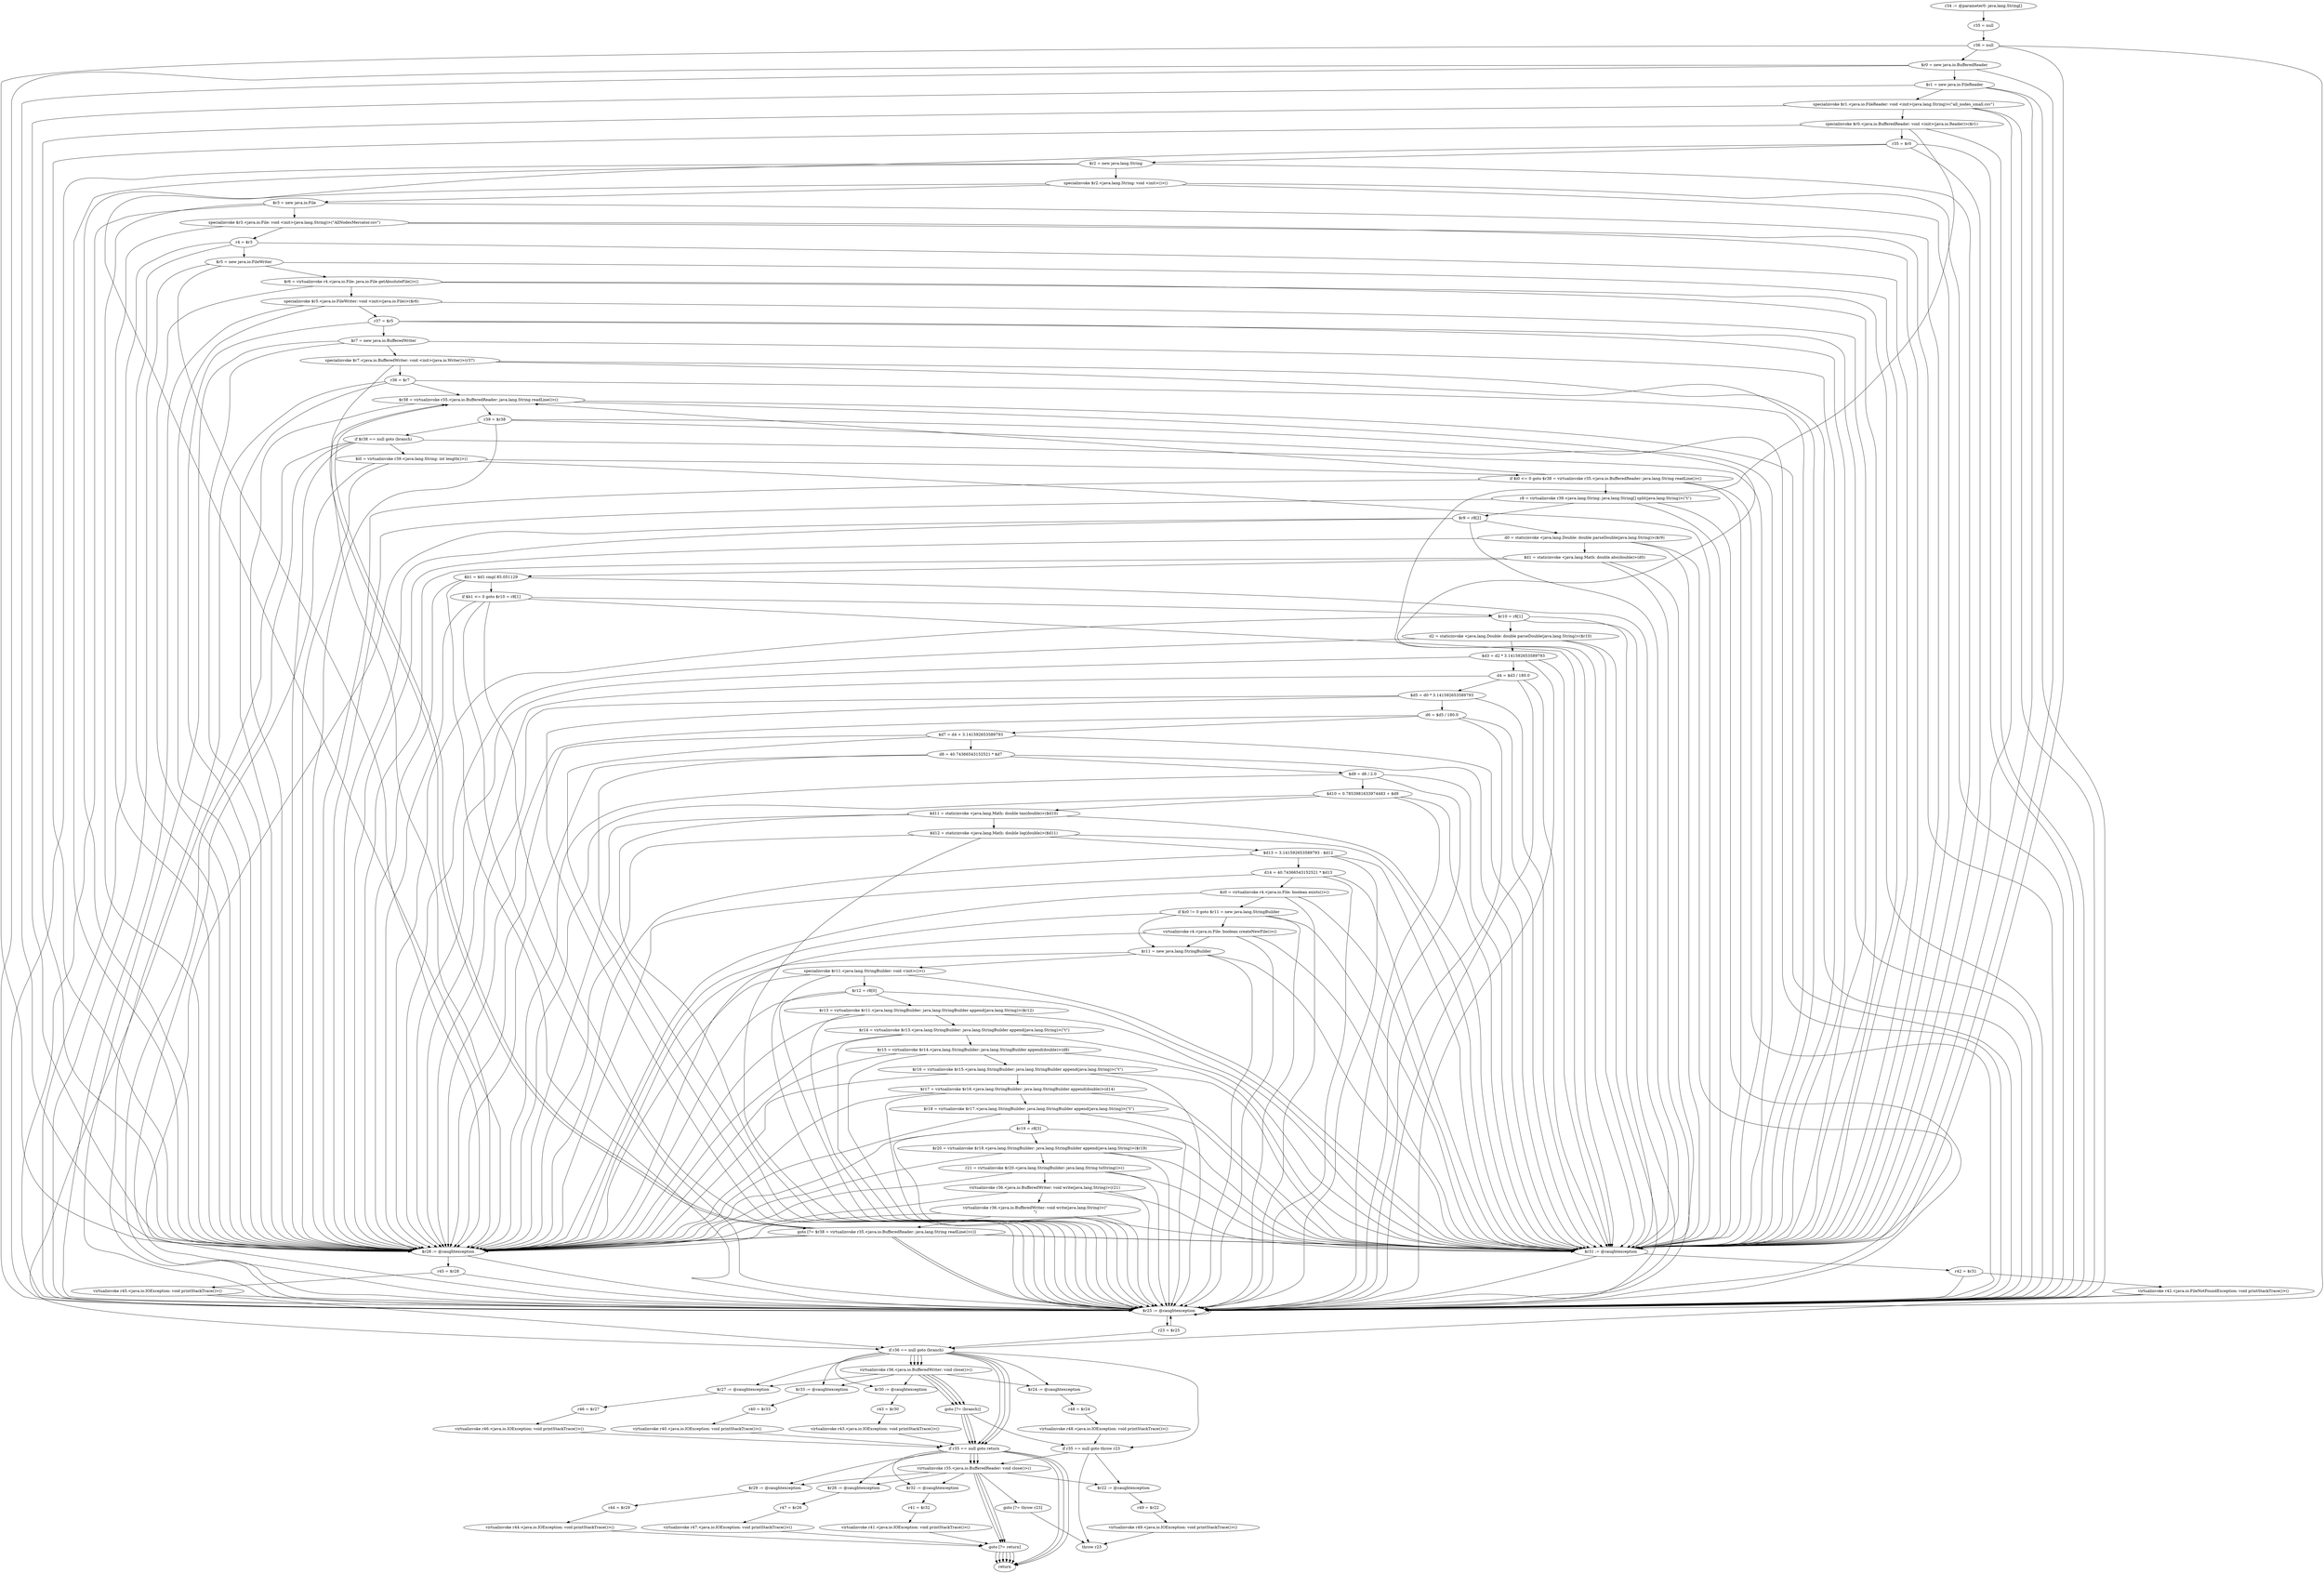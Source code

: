 digraph "unitGraph" {
    "r34 := @parameter0: java.lang.String[]"
    "r35 = null"
    "r36 = null"
    "$r0 = new java.io.BufferedReader"
    "$r1 = new java.io.FileReader"
    "specialinvoke $r1.<java.io.FileReader: void <init>(java.lang.String)>(\"all_nodes_small.csv\")"
    "specialinvoke $r0.<java.io.BufferedReader: void <init>(java.io.Reader)>($r1)"
    "r35 = $r0"
    "$r2 = new java.lang.String"
    "specialinvoke $r2.<java.lang.String: void <init>()>()"
    "$r3 = new java.io.File"
    "specialinvoke $r3.<java.io.File: void <init>(java.lang.String)>(\"AllNodesMercator.csv\")"
    "r4 = $r3"
    "$r5 = new java.io.FileWriter"
    "$r6 = virtualinvoke r4.<java.io.File: java.io.File getAbsoluteFile()>()"
    "specialinvoke $r5.<java.io.FileWriter: void <init>(java.io.File)>($r6)"
    "r37 = $r5"
    "$r7 = new java.io.BufferedWriter"
    "specialinvoke $r7.<java.io.BufferedWriter: void <init>(java.io.Writer)>(r37)"
    "r36 = $r7"
    "$r38 = virtualinvoke r35.<java.io.BufferedReader: java.lang.String readLine()>()"
    "r39 = $r38"
    "if $r38 == null goto (branch)"
    "$i0 = virtualinvoke r39.<java.lang.String: int length()>()"
    "if $i0 <= 0 goto $r38 = virtualinvoke r35.<java.io.BufferedReader: java.lang.String readLine()>()"
    "r8 = virtualinvoke r39.<java.lang.String: java.lang.String[] split(java.lang.String)>(\"\t\")"
    "$r9 = r8[2]"
    "d0 = staticinvoke <java.lang.Double: double parseDouble(java.lang.String)>($r9)"
    "$d1 = staticinvoke <java.lang.Math: double abs(double)>(d0)"
    "$b1 = $d1 cmpl 85.051129"
    "if $b1 <= 0 goto $r10 = r8[1]"
    "goto [?= $r38 = virtualinvoke r35.<java.io.BufferedReader: java.lang.String readLine()>()]"
    "$r10 = r8[1]"
    "d2 = staticinvoke <java.lang.Double: double parseDouble(java.lang.String)>($r10)"
    "$d3 = d2 * 3.141592653589793"
    "d4 = $d3 / 180.0"
    "$d5 = d0 * 3.141592653589793"
    "d6 = $d5 / 180.0"
    "$d7 = d4 + 3.141592653589793"
    "d8 = 40.74366543152521 * $d7"
    "$d9 = d6 / 2.0"
    "$d10 = 0.7853981633974483 + $d9"
    "$d11 = staticinvoke <java.lang.Math: double tan(double)>($d10)"
    "$d12 = staticinvoke <java.lang.Math: double log(double)>($d11)"
    "$d13 = 3.141592653589793 - $d12"
    "d14 = 40.74366543152521 * $d13"
    "$z0 = virtualinvoke r4.<java.io.File: boolean exists()>()"
    "if $z0 != 0 goto $r11 = new java.lang.StringBuilder"
    "virtualinvoke r4.<java.io.File: boolean createNewFile()>()"
    "$r11 = new java.lang.StringBuilder"
    "specialinvoke $r11.<java.lang.StringBuilder: void <init>()>()"
    "$r12 = r8[0]"
    "$r13 = virtualinvoke $r11.<java.lang.StringBuilder: java.lang.StringBuilder append(java.lang.String)>($r12)"
    "$r14 = virtualinvoke $r13.<java.lang.StringBuilder: java.lang.StringBuilder append(java.lang.String)>(\"\t\")"
    "$r15 = virtualinvoke $r14.<java.lang.StringBuilder: java.lang.StringBuilder append(double)>(d8)"
    "$r16 = virtualinvoke $r15.<java.lang.StringBuilder: java.lang.StringBuilder append(java.lang.String)>(\"\t\")"
    "$r17 = virtualinvoke $r16.<java.lang.StringBuilder: java.lang.StringBuilder append(double)>(d14)"
    "$r18 = virtualinvoke $r17.<java.lang.StringBuilder: java.lang.StringBuilder append(java.lang.String)>(\"\t\")"
    "$r19 = r8[3]"
    "$r20 = virtualinvoke $r18.<java.lang.StringBuilder: java.lang.StringBuilder append(java.lang.String)>($r19)"
    "r21 = virtualinvoke $r20.<java.lang.StringBuilder: java.lang.String toString()>()"
    "virtualinvoke r36.<java.io.BufferedWriter: void write(java.lang.String)>(r21)"
    "virtualinvoke r36.<java.io.BufferedWriter: void write(java.lang.String)>(\"\n\")"
    "if r36 == null goto (branch)"
    "virtualinvoke r36.<java.io.BufferedWriter: void close()>()"
    "goto [?= (branch)]"
    "$r33 := @caughtexception"
    "r40 = $r33"
    "virtualinvoke r40.<java.io.IOException: void printStackTrace()>()"
    "if r35 == null goto return"
    "virtualinvoke r35.<java.io.BufferedReader: void close()>()"
    "goto [?= return]"
    "$r32 := @caughtexception"
    "r41 = $r32"
    "virtualinvoke r41.<java.io.IOException: void printStackTrace()>()"
    "$r31 := @caughtexception"
    "r42 = $r31"
    "virtualinvoke r42.<java.io.FileNotFoundException: void printStackTrace()>()"
    "$r30 := @caughtexception"
    "r43 = $r30"
    "virtualinvoke r43.<java.io.IOException: void printStackTrace()>()"
    "$r29 := @caughtexception"
    "r44 = $r29"
    "virtualinvoke r44.<java.io.IOException: void printStackTrace()>()"
    "$r28 := @caughtexception"
    "r45 = $r28"
    "virtualinvoke r45.<java.io.IOException: void printStackTrace()>()"
    "$r27 := @caughtexception"
    "r46 = $r27"
    "virtualinvoke r46.<java.io.IOException: void printStackTrace()>()"
    "$r26 := @caughtexception"
    "r47 = $r26"
    "virtualinvoke r47.<java.io.IOException: void printStackTrace()>()"
    "$r25 := @caughtexception"
    "r23 = $r25"
    "$r24 := @caughtexception"
    "r48 = $r24"
    "virtualinvoke r48.<java.io.IOException: void printStackTrace()>()"
    "if r35 == null goto throw r23"
    "goto [?= throw r23]"
    "$r22 := @caughtexception"
    "r49 = $r22"
    "virtualinvoke r49.<java.io.IOException: void printStackTrace()>()"
    "throw r23"
    "return"
    "r34 := @parameter0: java.lang.String[]"->"r35 = null";
    "r35 = null"->"r36 = null";
    "r36 = null"->"$r31 := @caughtexception";
    "r36 = null"->"$r28 := @caughtexception";
    "r36 = null"->"$r25 := @caughtexception";
    "r36 = null"->"$r0 = new java.io.BufferedReader";
    "$r0 = new java.io.BufferedReader"->"$r31 := @caughtexception";
    "$r0 = new java.io.BufferedReader"->"$r28 := @caughtexception";
    "$r0 = new java.io.BufferedReader"->"$r25 := @caughtexception";
    "$r0 = new java.io.BufferedReader"->"$r1 = new java.io.FileReader";
    "$r1 = new java.io.FileReader"->"$r31 := @caughtexception";
    "$r1 = new java.io.FileReader"->"$r28 := @caughtexception";
    "$r1 = new java.io.FileReader"->"$r25 := @caughtexception";
    "$r1 = new java.io.FileReader"->"specialinvoke $r1.<java.io.FileReader: void <init>(java.lang.String)>(\"all_nodes_small.csv\")";
    "specialinvoke $r1.<java.io.FileReader: void <init>(java.lang.String)>(\"all_nodes_small.csv\")"->"$r31 := @caughtexception";
    "specialinvoke $r1.<java.io.FileReader: void <init>(java.lang.String)>(\"all_nodes_small.csv\")"->"$r28 := @caughtexception";
    "specialinvoke $r1.<java.io.FileReader: void <init>(java.lang.String)>(\"all_nodes_small.csv\")"->"$r25 := @caughtexception";
    "specialinvoke $r1.<java.io.FileReader: void <init>(java.lang.String)>(\"all_nodes_small.csv\")"->"specialinvoke $r0.<java.io.BufferedReader: void <init>(java.io.Reader)>($r1)";
    "specialinvoke $r0.<java.io.BufferedReader: void <init>(java.io.Reader)>($r1)"->"$r31 := @caughtexception";
    "specialinvoke $r0.<java.io.BufferedReader: void <init>(java.io.Reader)>($r1)"->"$r28 := @caughtexception";
    "specialinvoke $r0.<java.io.BufferedReader: void <init>(java.io.Reader)>($r1)"->"$r25 := @caughtexception";
    "specialinvoke $r0.<java.io.BufferedReader: void <init>(java.io.Reader)>($r1)"->"r35 = $r0";
    "r35 = $r0"->"$r31 := @caughtexception";
    "r35 = $r0"->"$r28 := @caughtexception";
    "r35 = $r0"->"$r25 := @caughtexception";
    "r35 = $r0"->"$r2 = new java.lang.String";
    "$r2 = new java.lang.String"->"$r31 := @caughtexception";
    "$r2 = new java.lang.String"->"$r28 := @caughtexception";
    "$r2 = new java.lang.String"->"$r25 := @caughtexception";
    "$r2 = new java.lang.String"->"specialinvoke $r2.<java.lang.String: void <init>()>()";
    "specialinvoke $r2.<java.lang.String: void <init>()>()"->"$r31 := @caughtexception";
    "specialinvoke $r2.<java.lang.String: void <init>()>()"->"$r28 := @caughtexception";
    "specialinvoke $r2.<java.lang.String: void <init>()>()"->"$r25 := @caughtexception";
    "specialinvoke $r2.<java.lang.String: void <init>()>()"->"$r3 = new java.io.File";
    "$r3 = new java.io.File"->"$r31 := @caughtexception";
    "$r3 = new java.io.File"->"$r28 := @caughtexception";
    "$r3 = new java.io.File"->"$r25 := @caughtexception";
    "$r3 = new java.io.File"->"specialinvoke $r3.<java.io.File: void <init>(java.lang.String)>(\"AllNodesMercator.csv\")";
    "specialinvoke $r3.<java.io.File: void <init>(java.lang.String)>(\"AllNodesMercator.csv\")"->"$r31 := @caughtexception";
    "specialinvoke $r3.<java.io.File: void <init>(java.lang.String)>(\"AllNodesMercator.csv\")"->"$r28 := @caughtexception";
    "specialinvoke $r3.<java.io.File: void <init>(java.lang.String)>(\"AllNodesMercator.csv\")"->"$r25 := @caughtexception";
    "specialinvoke $r3.<java.io.File: void <init>(java.lang.String)>(\"AllNodesMercator.csv\")"->"r4 = $r3";
    "r4 = $r3"->"$r31 := @caughtexception";
    "r4 = $r3"->"$r28 := @caughtexception";
    "r4 = $r3"->"$r25 := @caughtexception";
    "r4 = $r3"->"$r5 = new java.io.FileWriter";
    "$r5 = new java.io.FileWriter"->"$r31 := @caughtexception";
    "$r5 = new java.io.FileWriter"->"$r28 := @caughtexception";
    "$r5 = new java.io.FileWriter"->"$r25 := @caughtexception";
    "$r5 = new java.io.FileWriter"->"$r6 = virtualinvoke r4.<java.io.File: java.io.File getAbsoluteFile()>()";
    "$r6 = virtualinvoke r4.<java.io.File: java.io.File getAbsoluteFile()>()"->"$r31 := @caughtexception";
    "$r6 = virtualinvoke r4.<java.io.File: java.io.File getAbsoluteFile()>()"->"$r28 := @caughtexception";
    "$r6 = virtualinvoke r4.<java.io.File: java.io.File getAbsoluteFile()>()"->"$r25 := @caughtexception";
    "$r6 = virtualinvoke r4.<java.io.File: java.io.File getAbsoluteFile()>()"->"specialinvoke $r5.<java.io.FileWriter: void <init>(java.io.File)>($r6)";
    "specialinvoke $r5.<java.io.FileWriter: void <init>(java.io.File)>($r6)"->"$r31 := @caughtexception";
    "specialinvoke $r5.<java.io.FileWriter: void <init>(java.io.File)>($r6)"->"$r28 := @caughtexception";
    "specialinvoke $r5.<java.io.FileWriter: void <init>(java.io.File)>($r6)"->"$r25 := @caughtexception";
    "specialinvoke $r5.<java.io.FileWriter: void <init>(java.io.File)>($r6)"->"r37 = $r5";
    "r37 = $r5"->"$r31 := @caughtexception";
    "r37 = $r5"->"$r28 := @caughtexception";
    "r37 = $r5"->"$r25 := @caughtexception";
    "r37 = $r5"->"$r7 = new java.io.BufferedWriter";
    "$r7 = new java.io.BufferedWriter"->"$r31 := @caughtexception";
    "$r7 = new java.io.BufferedWriter"->"$r28 := @caughtexception";
    "$r7 = new java.io.BufferedWriter"->"$r25 := @caughtexception";
    "$r7 = new java.io.BufferedWriter"->"specialinvoke $r7.<java.io.BufferedWriter: void <init>(java.io.Writer)>(r37)";
    "specialinvoke $r7.<java.io.BufferedWriter: void <init>(java.io.Writer)>(r37)"->"$r31 := @caughtexception";
    "specialinvoke $r7.<java.io.BufferedWriter: void <init>(java.io.Writer)>(r37)"->"$r28 := @caughtexception";
    "specialinvoke $r7.<java.io.BufferedWriter: void <init>(java.io.Writer)>(r37)"->"$r25 := @caughtexception";
    "specialinvoke $r7.<java.io.BufferedWriter: void <init>(java.io.Writer)>(r37)"->"r36 = $r7";
    "r36 = $r7"->"$r31 := @caughtexception";
    "r36 = $r7"->"$r28 := @caughtexception";
    "r36 = $r7"->"$r25 := @caughtexception";
    "r36 = $r7"->"$r38 = virtualinvoke r35.<java.io.BufferedReader: java.lang.String readLine()>()";
    "$r38 = virtualinvoke r35.<java.io.BufferedReader: java.lang.String readLine()>()"->"$r31 := @caughtexception";
    "$r38 = virtualinvoke r35.<java.io.BufferedReader: java.lang.String readLine()>()"->"$r28 := @caughtexception";
    "$r38 = virtualinvoke r35.<java.io.BufferedReader: java.lang.String readLine()>()"->"$r25 := @caughtexception";
    "$r38 = virtualinvoke r35.<java.io.BufferedReader: java.lang.String readLine()>()"->"r39 = $r38";
    "r39 = $r38"->"$r31 := @caughtexception";
    "r39 = $r38"->"$r28 := @caughtexception";
    "r39 = $r38"->"$r25 := @caughtexception";
    "r39 = $r38"->"if $r38 == null goto (branch)";
    "if $r38 == null goto (branch)"->"$r31 := @caughtexception";
    "if $r38 == null goto (branch)"->"$r28 := @caughtexception";
    "if $r38 == null goto (branch)"->"$r25 := @caughtexception";
    "if $r38 == null goto (branch)"->"$i0 = virtualinvoke r39.<java.lang.String: int length()>()";
    "if $r38 == null goto (branch)"->"if r36 == null goto (branch)";
    "$i0 = virtualinvoke r39.<java.lang.String: int length()>()"->"$r31 := @caughtexception";
    "$i0 = virtualinvoke r39.<java.lang.String: int length()>()"->"$r28 := @caughtexception";
    "$i0 = virtualinvoke r39.<java.lang.String: int length()>()"->"$r25 := @caughtexception";
    "$i0 = virtualinvoke r39.<java.lang.String: int length()>()"->"if $i0 <= 0 goto $r38 = virtualinvoke r35.<java.io.BufferedReader: java.lang.String readLine()>()";
    "if $i0 <= 0 goto $r38 = virtualinvoke r35.<java.io.BufferedReader: java.lang.String readLine()>()"->"$r31 := @caughtexception";
    "if $i0 <= 0 goto $r38 = virtualinvoke r35.<java.io.BufferedReader: java.lang.String readLine()>()"->"$r28 := @caughtexception";
    "if $i0 <= 0 goto $r38 = virtualinvoke r35.<java.io.BufferedReader: java.lang.String readLine()>()"->"$r25 := @caughtexception";
    "if $i0 <= 0 goto $r38 = virtualinvoke r35.<java.io.BufferedReader: java.lang.String readLine()>()"->"r8 = virtualinvoke r39.<java.lang.String: java.lang.String[] split(java.lang.String)>(\"\t\")";
    "if $i0 <= 0 goto $r38 = virtualinvoke r35.<java.io.BufferedReader: java.lang.String readLine()>()"->"$r38 = virtualinvoke r35.<java.io.BufferedReader: java.lang.String readLine()>()";
    "r8 = virtualinvoke r39.<java.lang.String: java.lang.String[] split(java.lang.String)>(\"\t\")"->"$r31 := @caughtexception";
    "r8 = virtualinvoke r39.<java.lang.String: java.lang.String[] split(java.lang.String)>(\"\t\")"->"$r28 := @caughtexception";
    "r8 = virtualinvoke r39.<java.lang.String: java.lang.String[] split(java.lang.String)>(\"\t\")"->"$r25 := @caughtexception";
    "r8 = virtualinvoke r39.<java.lang.String: java.lang.String[] split(java.lang.String)>(\"\t\")"->"$r9 = r8[2]";
    "$r9 = r8[2]"->"$r31 := @caughtexception";
    "$r9 = r8[2]"->"$r28 := @caughtexception";
    "$r9 = r8[2]"->"$r25 := @caughtexception";
    "$r9 = r8[2]"->"d0 = staticinvoke <java.lang.Double: double parseDouble(java.lang.String)>($r9)";
    "d0 = staticinvoke <java.lang.Double: double parseDouble(java.lang.String)>($r9)"->"$r31 := @caughtexception";
    "d0 = staticinvoke <java.lang.Double: double parseDouble(java.lang.String)>($r9)"->"$r28 := @caughtexception";
    "d0 = staticinvoke <java.lang.Double: double parseDouble(java.lang.String)>($r9)"->"$r25 := @caughtexception";
    "d0 = staticinvoke <java.lang.Double: double parseDouble(java.lang.String)>($r9)"->"$d1 = staticinvoke <java.lang.Math: double abs(double)>(d0)";
    "$d1 = staticinvoke <java.lang.Math: double abs(double)>(d0)"->"$r31 := @caughtexception";
    "$d1 = staticinvoke <java.lang.Math: double abs(double)>(d0)"->"$r28 := @caughtexception";
    "$d1 = staticinvoke <java.lang.Math: double abs(double)>(d0)"->"$r25 := @caughtexception";
    "$d1 = staticinvoke <java.lang.Math: double abs(double)>(d0)"->"$b1 = $d1 cmpl 85.051129";
    "$b1 = $d1 cmpl 85.051129"->"$r31 := @caughtexception";
    "$b1 = $d1 cmpl 85.051129"->"$r28 := @caughtexception";
    "$b1 = $d1 cmpl 85.051129"->"$r25 := @caughtexception";
    "$b1 = $d1 cmpl 85.051129"->"if $b1 <= 0 goto $r10 = r8[1]";
    "if $b1 <= 0 goto $r10 = r8[1]"->"$r31 := @caughtexception";
    "if $b1 <= 0 goto $r10 = r8[1]"->"$r28 := @caughtexception";
    "if $b1 <= 0 goto $r10 = r8[1]"->"$r25 := @caughtexception";
    "if $b1 <= 0 goto $r10 = r8[1]"->"goto [?= $r38 = virtualinvoke r35.<java.io.BufferedReader: java.lang.String readLine()>()]";
    "if $b1 <= 0 goto $r10 = r8[1]"->"$r10 = r8[1]";
    "goto [?= $r38 = virtualinvoke r35.<java.io.BufferedReader: java.lang.String readLine()>()]"->"$r31 := @caughtexception";
    "goto [?= $r38 = virtualinvoke r35.<java.io.BufferedReader: java.lang.String readLine()>()]"->"$r28 := @caughtexception";
    "goto [?= $r38 = virtualinvoke r35.<java.io.BufferedReader: java.lang.String readLine()>()]"->"$r25 := @caughtexception";
    "goto [?= $r38 = virtualinvoke r35.<java.io.BufferedReader: java.lang.String readLine()>()]"->"$r38 = virtualinvoke r35.<java.io.BufferedReader: java.lang.String readLine()>()";
    "$r10 = r8[1]"->"$r31 := @caughtexception";
    "$r10 = r8[1]"->"$r28 := @caughtexception";
    "$r10 = r8[1]"->"$r25 := @caughtexception";
    "$r10 = r8[1]"->"d2 = staticinvoke <java.lang.Double: double parseDouble(java.lang.String)>($r10)";
    "d2 = staticinvoke <java.lang.Double: double parseDouble(java.lang.String)>($r10)"->"$r31 := @caughtexception";
    "d2 = staticinvoke <java.lang.Double: double parseDouble(java.lang.String)>($r10)"->"$r28 := @caughtexception";
    "d2 = staticinvoke <java.lang.Double: double parseDouble(java.lang.String)>($r10)"->"$r25 := @caughtexception";
    "d2 = staticinvoke <java.lang.Double: double parseDouble(java.lang.String)>($r10)"->"$d3 = d2 * 3.141592653589793";
    "$d3 = d2 * 3.141592653589793"->"$r31 := @caughtexception";
    "$d3 = d2 * 3.141592653589793"->"$r28 := @caughtexception";
    "$d3 = d2 * 3.141592653589793"->"$r25 := @caughtexception";
    "$d3 = d2 * 3.141592653589793"->"d4 = $d3 / 180.0";
    "d4 = $d3 / 180.0"->"$r31 := @caughtexception";
    "d4 = $d3 / 180.0"->"$r28 := @caughtexception";
    "d4 = $d3 / 180.0"->"$r25 := @caughtexception";
    "d4 = $d3 / 180.0"->"$d5 = d0 * 3.141592653589793";
    "$d5 = d0 * 3.141592653589793"->"$r31 := @caughtexception";
    "$d5 = d0 * 3.141592653589793"->"$r28 := @caughtexception";
    "$d5 = d0 * 3.141592653589793"->"$r25 := @caughtexception";
    "$d5 = d0 * 3.141592653589793"->"d6 = $d5 / 180.0";
    "d6 = $d5 / 180.0"->"$r31 := @caughtexception";
    "d6 = $d5 / 180.0"->"$r28 := @caughtexception";
    "d6 = $d5 / 180.0"->"$r25 := @caughtexception";
    "d6 = $d5 / 180.0"->"$d7 = d4 + 3.141592653589793";
    "$d7 = d4 + 3.141592653589793"->"$r31 := @caughtexception";
    "$d7 = d4 + 3.141592653589793"->"$r28 := @caughtexception";
    "$d7 = d4 + 3.141592653589793"->"$r25 := @caughtexception";
    "$d7 = d4 + 3.141592653589793"->"d8 = 40.74366543152521 * $d7";
    "d8 = 40.74366543152521 * $d7"->"$r31 := @caughtexception";
    "d8 = 40.74366543152521 * $d7"->"$r28 := @caughtexception";
    "d8 = 40.74366543152521 * $d7"->"$r25 := @caughtexception";
    "d8 = 40.74366543152521 * $d7"->"$d9 = d6 / 2.0";
    "$d9 = d6 / 2.0"->"$r31 := @caughtexception";
    "$d9 = d6 / 2.0"->"$r28 := @caughtexception";
    "$d9 = d6 / 2.0"->"$r25 := @caughtexception";
    "$d9 = d6 / 2.0"->"$d10 = 0.7853981633974483 + $d9";
    "$d10 = 0.7853981633974483 + $d9"->"$r31 := @caughtexception";
    "$d10 = 0.7853981633974483 + $d9"->"$r28 := @caughtexception";
    "$d10 = 0.7853981633974483 + $d9"->"$r25 := @caughtexception";
    "$d10 = 0.7853981633974483 + $d9"->"$d11 = staticinvoke <java.lang.Math: double tan(double)>($d10)";
    "$d11 = staticinvoke <java.lang.Math: double tan(double)>($d10)"->"$r31 := @caughtexception";
    "$d11 = staticinvoke <java.lang.Math: double tan(double)>($d10)"->"$r28 := @caughtexception";
    "$d11 = staticinvoke <java.lang.Math: double tan(double)>($d10)"->"$r25 := @caughtexception";
    "$d11 = staticinvoke <java.lang.Math: double tan(double)>($d10)"->"$d12 = staticinvoke <java.lang.Math: double log(double)>($d11)";
    "$d12 = staticinvoke <java.lang.Math: double log(double)>($d11)"->"$r31 := @caughtexception";
    "$d12 = staticinvoke <java.lang.Math: double log(double)>($d11)"->"$r28 := @caughtexception";
    "$d12 = staticinvoke <java.lang.Math: double log(double)>($d11)"->"$r25 := @caughtexception";
    "$d12 = staticinvoke <java.lang.Math: double log(double)>($d11)"->"$d13 = 3.141592653589793 - $d12";
    "$d13 = 3.141592653589793 - $d12"->"$r31 := @caughtexception";
    "$d13 = 3.141592653589793 - $d12"->"$r28 := @caughtexception";
    "$d13 = 3.141592653589793 - $d12"->"$r25 := @caughtexception";
    "$d13 = 3.141592653589793 - $d12"->"d14 = 40.74366543152521 * $d13";
    "d14 = 40.74366543152521 * $d13"->"$r31 := @caughtexception";
    "d14 = 40.74366543152521 * $d13"->"$r28 := @caughtexception";
    "d14 = 40.74366543152521 * $d13"->"$r25 := @caughtexception";
    "d14 = 40.74366543152521 * $d13"->"$z0 = virtualinvoke r4.<java.io.File: boolean exists()>()";
    "$z0 = virtualinvoke r4.<java.io.File: boolean exists()>()"->"$r31 := @caughtexception";
    "$z0 = virtualinvoke r4.<java.io.File: boolean exists()>()"->"$r28 := @caughtexception";
    "$z0 = virtualinvoke r4.<java.io.File: boolean exists()>()"->"$r25 := @caughtexception";
    "$z0 = virtualinvoke r4.<java.io.File: boolean exists()>()"->"if $z0 != 0 goto $r11 = new java.lang.StringBuilder";
    "if $z0 != 0 goto $r11 = new java.lang.StringBuilder"->"$r31 := @caughtexception";
    "if $z0 != 0 goto $r11 = new java.lang.StringBuilder"->"$r28 := @caughtexception";
    "if $z0 != 0 goto $r11 = new java.lang.StringBuilder"->"$r25 := @caughtexception";
    "if $z0 != 0 goto $r11 = new java.lang.StringBuilder"->"virtualinvoke r4.<java.io.File: boolean createNewFile()>()";
    "if $z0 != 0 goto $r11 = new java.lang.StringBuilder"->"$r11 = new java.lang.StringBuilder";
    "virtualinvoke r4.<java.io.File: boolean createNewFile()>()"->"$r31 := @caughtexception";
    "virtualinvoke r4.<java.io.File: boolean createNewFile()>()"->"$r28 := @caughtexception";
    "virtualinvoke r4.<java.io.File: boolean createNewFile()>()"->"$r25 := @caughtexception";
    "virtualinvoke r4.<java.io.File: boolean createNewFile()>()"->"$r11 = new java.lang.StringBuilder";
    "$r11 = new java.lang.StringBuilder"->"$r31 := @caughtexception";
    "$r11 = new java.lang.StringBuilder"->"$r28 := @caughtexception";
    "$r11 = new java.lang.StringBuilder"->"$r25 := @caughtexception";
    "$r11 = new java.lang.StringBuilder"->"specialinvoke $r11.<java.lang.StringBuilder: void <init>()>()";
    "specialinvoke $r11.<java.lang.StringBuilder: void <init>()>()"->"$r31 := @caughtexception";
    "specialinvoke $r11.<java.lang.StringBuilder: void <init>()>()"->"$r28 := @caughtexception";
    "specialinvoke $r11.<java.lang.StringBuilder: void <init>()>()"->"$r25 := @caughtexception";
    "specialinvoke $r11.<java.lang.StringBuilder: void <init>()>()"->"$r12 = r8[0]";
    "$r12 = r8[0]"->"$r31 := @caughtexception";
    "$r12 = r8[0]"->"$r28 := @caughtexception";
    "$r12 = r8[0]"->"$r25 := @caughtexception";
    "$r12 = r8[0]"->"$r13 = virtualinvoke $r11.<java.lang.StringBuilder: java.lang.StringBuilder append(java.lang.String)>($r12)";
    "$r13 = virtualinvoke $r11.<java.lang.StringBuilder: java.lang.StringBuilder append(java.lang.String)>($r12)"->"$r31 := @caughtexception";
    "$r13 = virtualinvoke $r11.<java.lang.StringBuilder: java.lang.StringBuilder append(java.lang.String)>($r12)"->"$r28 := @caughtexception";
    "$r13 = virtualinvoke $r11.<java.lang.StringBuilder: java.lang.StringBuilder append(java.lang.String)>($r12)"->"$r25 := @caughtexception";
    "$r13 = virtualinvoke $r11.<java.lang.StringBuilder: java.lang.StringBuilder append(java.lang.String)>($r12)"->"$r14 = virtualinvoke $r13.<java.lang.StringBuilder: java.lang.StringBuilder append(java.lang.String)>(\"\t\")";
    "$r14 = virtualinvoke $r13.<java.lang.StringBuilder: java.lang.StringBuilder append(java.lang.String)>(\"\t\")"->"$r31 := @caughtexception";
    "$r14 = virtualinvoke $r13.<java.lang.StringBuilder: java.lang.StringBuilder append(java.lang.String)>(\"\t\")"->"$r28 := @caughtexception";
    "$r14 = virtualinvoke $r13.<java.lang.StringBuilder: java.lang.StringBuilder append(java.lang.String)>(\"\t\")"->"$r25 := @caughtexception";
    "$r14 = virtualinvoke $r13.<java.lang.StringBuilder: java.lang.StringBuilder append(java.lang.String)>(\"\t\")"->"$r15 = virtualinvoke $r14.<java.lang.StringBuilder: java.lang.StringBuilder append(double)>(d8)";
    "$r15 = virtualinvoke $r14.<java.lang.StringBuilder: java.lang.StringBuilder append(double)>(d8)"->"$r31 := @caughtexception";
    "$r15 = virtualinvoke $r14.<java.lang.StringBuilder: java.lang.StringBuilder append(double)>(d8)"->"$r28 := @caughtexception";
    "$r15 = virtualinvoke $r14.<java.lang.StringBuilder: java.lang.StringBuilder append(double)>(d8)"->"$r25 := @caughtexception";
    "$r15 = virtualinvoke $r14.<java.lang.StringBuilder: java.lang.StringBuilder append(double)>(d8)"->"$r16 = virtualinvoke $r15.<java.lang.StringBuilder: java.lang.StringBuilder append(java.lang.String)>(\"\t\")";
    "$r16 = virtualinvoke $r15.<java.lang.StringBuilder: java.lang.StringBuilder append(java.lang.String)>(\"\t\")"->"$r31 := @caughtexception";
    "$r16 = virtualinvoke $r15.<java.lang.StringBuilder: java.lang.StringBuilder append(java.lang.String)>(\"\t\")"->"$r28 := @caughtexception";
    "$r16 = virtualinvoke $r15.<java.lang.StringBuilder: java.lang.StringBuilder append(java.lang.String)>(\"\t\")"->"$r25 := @caughtexception";
    "$r16 = virtualinvoke $r15.<java.lang.StringBuilder: java.lang.StringBuilder append(java.lang.String)>(\"\t\")"->"$r17 = virtualinvoke $r16.<java.lang.StringBuilder: java.lang.StringBuilder append(double)>(d14)";
    "$r17 = virtualinvoke $r16.<java.lang.StringBuilder: java.lang.StringBuilder append(double)>(d14)"->"$r31 := @caughtexception";
    "$r17 = virtualinvoke $r16.<java.lang.StringBuilder: java.lang.StringBuilder append(double)>(d14)"->"$r28 := @caughtexception";
    "$r17 = virtualinvoke $r16.<java.lang.StringBuilder: java.lang.StringBuilder append(double)>(d14)"->"$r25 := @caughtexception";
    "$r17 = virtualinvoke $r16.<java.lang.StringBuilder: java.lang.StringBuilder append(double)>(d14)"->"$r18 = virtualinvoke $r17.<java.lang.StringBuilder: java.lang.StringBuilder append(java.lang.String)>(\"\t\")";
    "$r18 = virtualinvoke $r17.<java.lang.StringBuilder: java.lang.StringBuilder append(java.lang.String)>(\"\t\")"->"$r31 := @caughtexception";
    "$r18 = virtualinvoke $r17.<java.lang.StringBuilder: java.lang.StringBuilder append(java.lang.String)>(\"\t\")"->"$r28 := @caughtexception";
    "$r18 = virtualinvoke $r17.<java.lang.StringBuilder: java.lang.StringBuilder append(java.lang.String)>(\"\t\")"->"$r25 := @caughtexception";
    "$r18 = virtualinvoke $r17.<java.lang.StringBuilder: java.lang.StringBuilder append(java.lang.String)>(\"\t\")"->"$r19 = r8[3]";
    "$r19 = r8[3]"->"$r31 := @caughtexception";
    "$r19 = r8[3]"->"$r28 := @caughtexception";
    "$r19 = r8[3]"->"$r25 := @caughtexception";
    "$r19 = r8[3]"->"$r20 = virtualinvoke $r18.<java.lang.StringBuilder: java.lang.StringBuilder append(java.lang.String)>($r19)";
    "$r20 = virtualinvoke $r18.<java.lang.StringBuilder: java.lang.StringBuilder append(java.lang.String)>($r19)"->"$r31 := @caughtexception";
    "$r20 = virtualinvoke $r18.<java.lang.StringBuilder: java.lang.StringBuilder append(java.lang.String)>($r19)"->"$r28 := @caughtexception";
    "$r20 = virtualinvoke $r18.<java.lang.StringBuilder: java.lang.StringBuilder append(java.lang.String)>($r19)"->"$r25 := @caughtexception";
    "$r20 = virtualinvoke $r18.<java.lang.StringBuilder: java.lang.StringBuilder append(java.lang.String)>($r19)"->"r21 = virtualinvoke $r20.<java.lang.StringBuilder: java.lang.String toString()>()";
    "r21 = virtualinvoke $r20.<java.lang.StringBuilder: java.lang.String toString()>()"->"$r31 := @caughtexception";
    "r21 = virtualinvoke $r20.<java.lang.StringBuilder: java.lang.String toString()>()"->"$r28 := @caughtexception";
    "r21 = virtualinvoke $r20.<java.lang.StringBuilder: java.lang.String toString()>()"->"$r25 := @caughtexception";
    "r21 = virtualinvoke $r20.<java.lang.StringBuilder: java.lang.String toString()>()"->"virtualinvoke r36.<java.io.BufferedWriter: void write(java.lang.String)>(r21)";
    "virtualinvoke r36.<java.io.BufferedWriter: void write(java.lang.String)>(r21)"->"$r31 := @caughtexception";
    "virtualinvoke r36.<java.io.BufferedWriter: void write(java.lang.String)>(r21)"->"$r28 := @caughtexception";
    "virtualinvoke r36.<java.io.BufferedWriter: void write(java.lang.String)>(r21)"->"$r25 := @caughtexception";
    "virtualinvoke r36.<java.io.BufferedWriter: void write(java.lang.String)>(r21)"->"virtualinvoke r36.<java.io.BufferedWriter: void write(java.lang.String)>(\"\n\")";
    "virtualinvoke r36.<java.io.BufferedWriter: void write(java.lang.String)>(\"\n\")"->"$r31 := @caughtexception";
    "virtualinvoke r36.<java.io.BufferedWriter: void write(java.lang.String)>(\"\n\")"->"$r28 := @caughtexception";
    "virtualinvoke r36.<java.io.BufferedWriter: void write(java.lang.String)>(\"\n\")"->"$r25 := @caughtexception";
    "virtualinvoke r36.<java.io.BufferedWriter: void write(java.lang.String)>(\"\n\")"->"goto [?= $r38 = virtualinvoke r35.<java.io.BufferedReader: java.lang.String readLine()>()]";
    "goto [?= $r38 = virtualinvoke r35.<java.io.BufferedReader: java.lang.String readLine()>()]"->"$r31 := @caughtexception";
    "goto [?= $r38 = virtualinvoke r35.<java.io.BufferedReader: java.lang.String readLine()>()]"->"$r28 := @caughtexception";
    "goto [?= $r38 = virtualinvoke r35.<java.io.BufferedReader: java.lang.String readLine()>()]"->"$r25 := @caughtexception";
    "goto [?= $r38 = virtualinvoke r35.<java.io.BufferedReader: java.lang.String readLine()>()]"->"$r38 = virtualinvoke r35.<java.io.BufferedReader: java.lang.String readLine()>()";
    "if r36 == null goto (branch)"->"virtualinvoke r36.<java.io.BufferedWriter: void close()>()";
    "if r36 == null goto (branch)"->"if r35 == null goto return";
    "if r36 == null goto (branch)"->"$r33 := @caughtexception";
    "virtualinvoke r36.<java.io.BufferedWriter: void close()>()"->"goto [?= (branch)]";
    "virtualinvoke r36.<java.io.BufferedWriter: void close()>()"->"$r33 := @caughtexception";
    "goto [?= (branch)]"->"if r35 == null goto return";
    "$r33 := @caughtexception"->"r40 = $r33";
    "r40 = $r33"->"virtualinvoke r40.<java.io.IOException: void printStackTrace()>()";
    "virtualinvoke r40.<java.io.IOException: void printStackTrace()>()"->"if r35 == null goto return";
    "if r35 == null goto return"->"virtualinvoke r35.<java.io.BufferedReader: void close()>()";
    "if r35 == null goto return"->"return";
    "if r35 == null goto return"->"$r32 := @caughtexception";
    "virtualinvoke r35.<java.io.BufferedReader: void close()>()"->"goto [?= return]";
    "virtualinvoke r35.<java.io.BufferedReader: void close()>()"->"$r32 := @caughtexception";
    "goto [?= return]"->"return";
    "$r32 := @caughtexception"->"r41 = $r32";
    "r41 = $r32"->"virtualinvoke r41.<java.io.IOException: void printStackTrace()>()";
    "virtualinvoke r41.<java.io.IOException: void printStackTrace()>()"->"goto [?= return]";
    "goto [?= return]"->"return";
    "$r31 := @caughtexception"->"r42 = $r31";
    "$r31 := @caughtexception"->"$r25 := @caughtexception";
    "r42 = $r31"->"virtualinvoke r42.<java.io.FileNotFoundException: void printStackTrace()>()";
    "r42 = $r31"->"$r25 := @caughtexception";
    "virtualinvoke r42.<java.io.FileNotFoundException: void printStackTrace()>()"->"if r36 == null goto (branch)";
    "virtualinvoke r42.<java.io.FileNotFoundException: void printStackTrace()>()"->"$r25 := @caughtexception";
    "if r36 == null goto (branch)"->"virtualinvoke r36.<java.io.BufferedWriter: void close()>()";
    "if r36 == null goto (branch)"->"if r35 == null goto return";
    "if r36 == null goto (branch)"->"$r30 := @caughtexception";
    "virtualinvoke r36.<java.io.BufferedWriter: void close()>()"->"goto [?= (branch)]";
    "virtualinvoke r36.<java.io.BufferedWriter: void close()>()"->"$r30 := @caughtexception";
    "goto [?= (branch)]"->"if r35 == null goto return";
    "$r30 := @caughtexception"->"r43 = $r30";
    "r43 = $r30"->"virtualinvoke r43.<java.io.IOException: void printStackTrace()>()";
    "virtualinvoke r43.<java.io.IOException: void printStackTrace()>()"->"if r35 == null goto return";
    "if r35 == null goto return"->"virtualinvoke r35.<java.io.BufferedReader: void close()>()";
    "if r35 == null goto return"->"return";
    "if r35 == null goto return"->"$r29 := @caughtexception";
    "virtualinvoke r35.<java.io.BufferedReader: void close()>()"->"goto [?= return]";
    "virtualinvoke r35.<java.io.BufferedReader: void close()>()"->"$r29 := @caughtexception";
    "goto [?= return]"->"return";
    "$r29 := @caughtexception"->"r44 = $r29";
    "r44 = $r29"->"virtualinvoke r44.<java.io.IOException: void printStackTrace()>()";
    "virtualinvoke r44.<java.io.IOException: void printStackTrace()>()"->"goto [?= return]";
    "goto [?= return]"->"return";
    "$r28 := @caughtexception"->"r45 = $r28";
    "$r28 := @caughtexception"->"$r25 := @caughtexception";
    "r45 = $r28"->"virtualinvoke r45.<java.io.IOException: void printStackTrace()>()";
    "r45 = $r28"->"$r25 := @caughtexception";
    "virtualinvoke r45.<java.io.IOException: void printStackTrace()>()"->"if r36 == null goto (branch)";
    "virtualinvoke r45.<java.io.IOException: void printStackTrace()>()"->"$r25 := @caughtexception";
    "if r36 == null goto (branch)"->"virtualinvoke r36.<java.io.BufferedWriter: void close()>()";
    "if r36 == null goto (branch)"->"if r35 == null goto return";
    "if r36 == null goto (branch)"->"$r27 := @caughtexception";
    "virtualinvoke r36.<java.io.BufferedWriter: void close()>()"->"goto [?= (branch)]";
    "virtualinvoke r36.<java.io.BufferedWriter: void close()>()"->"$r27 := @caughtexception";
    "goto [?= (branch)]"->"if r35 == null goto return";
    "$r27 := @caughtexception"->"r46 = $r27";
    "r46 = $r27"->"virtualinvoke r46.<java.io.IOException: void printStackTrace()>()";
    "virtualinvoke r46.<java.io.IOException: void printStackTrace()>()"->"if r35 == null goto return";
    "if r35 == null goto return"->"virtualinvoke r35.<java.io.BufferedReader: void close()>()";
    "if r35 == null goto return"->"return";
    "if r35 == null goto return"->"$r26 := @caughtexception";
    "virtualinvoke r35.<java.io.BufferedReader: void close()>()"->"goto [?= return]";
    "virtualinvoke r35.<java.io.BufferedReader: void close()>()"->"$r26 := @caughtexception";
    "goto [?= return]"->"return";
    "$r26 := @caughtexception"->"r47 = $r26";
    "r47 = $r26"->"virtualinvoke r47.<java.io.IOException: void printStackTrace()>()";
    "virtualinvoke r47.<java.io.IOException: void printStackTrace()>()"->"goto [?= return]";
    "goto [?= return]"->"return";
    "$r25 := @caughtexception"->"r23 = $r25";
    "$r25 := @caughtexception"->"$r25 := @caughtexception";
    "r23 = $r25"->"if r36 == null goto (branch)";
    "r23 = $r25"->"$r25 := @caughtexception";
    "if r36 == null goto (branch)"->"virtualinvoke r36.<java.io.BufferedWriter: void close()>()";
    "if r36 == null goto (branch)"->"if r35 == null goto throw r23";
    "if r36 == null goto (branch)"->"$r24 := @caughtexception";
    "virtualinvoke r36.<java.io.BufferedWriter: void close()>()"->"goto [?= (branch)]";
    "virtualinvoke r36.<java.io.BufferedWriter: void close()>()"->"$r24 := @caughtexception";
    "goto [?= (branch)]"->"if r35 == null goto throw r23";
    "$r24 := @caughtexception"->"r48 = $r24";
    "r48 = $r24"->"virtualinvoke r48.<java.io.IOException: void printStackTrace()>()";
    "virtualinvoke r48.<java.io.IOException: void printStackTrace()>()"->"if r35 == null goto throw r23";
    "if r35 == null goto throw r23"->"virtualinvoke r35.<java.io.BufferedReader: void close()>()";
    "if r35 == null goto throw r23"->"throw r23";
    "if r35 == null goto throw r23"->"$r22 := @caughtexception";
    "virtualinvoke r35.<java.io.BufferedReader: void close()>()"->"goto [?= throw r23]";
    "virtualinvoke r35.<java.io.BufferedReader: void close()>()"->"$r22 := @caughtexception";
    "goto [?= throw r23]"->"throw r23";
    "$r22 := @caughtexception"->"r49 = $r22";
    "r49 = $r22"->"virtualinvoke r49.<java.io.IOException: void printStackTrace()>()";
    "virtualinvoke r49.<java.io.IOException: void printStackTrace()>()"->"throw r23";
}

